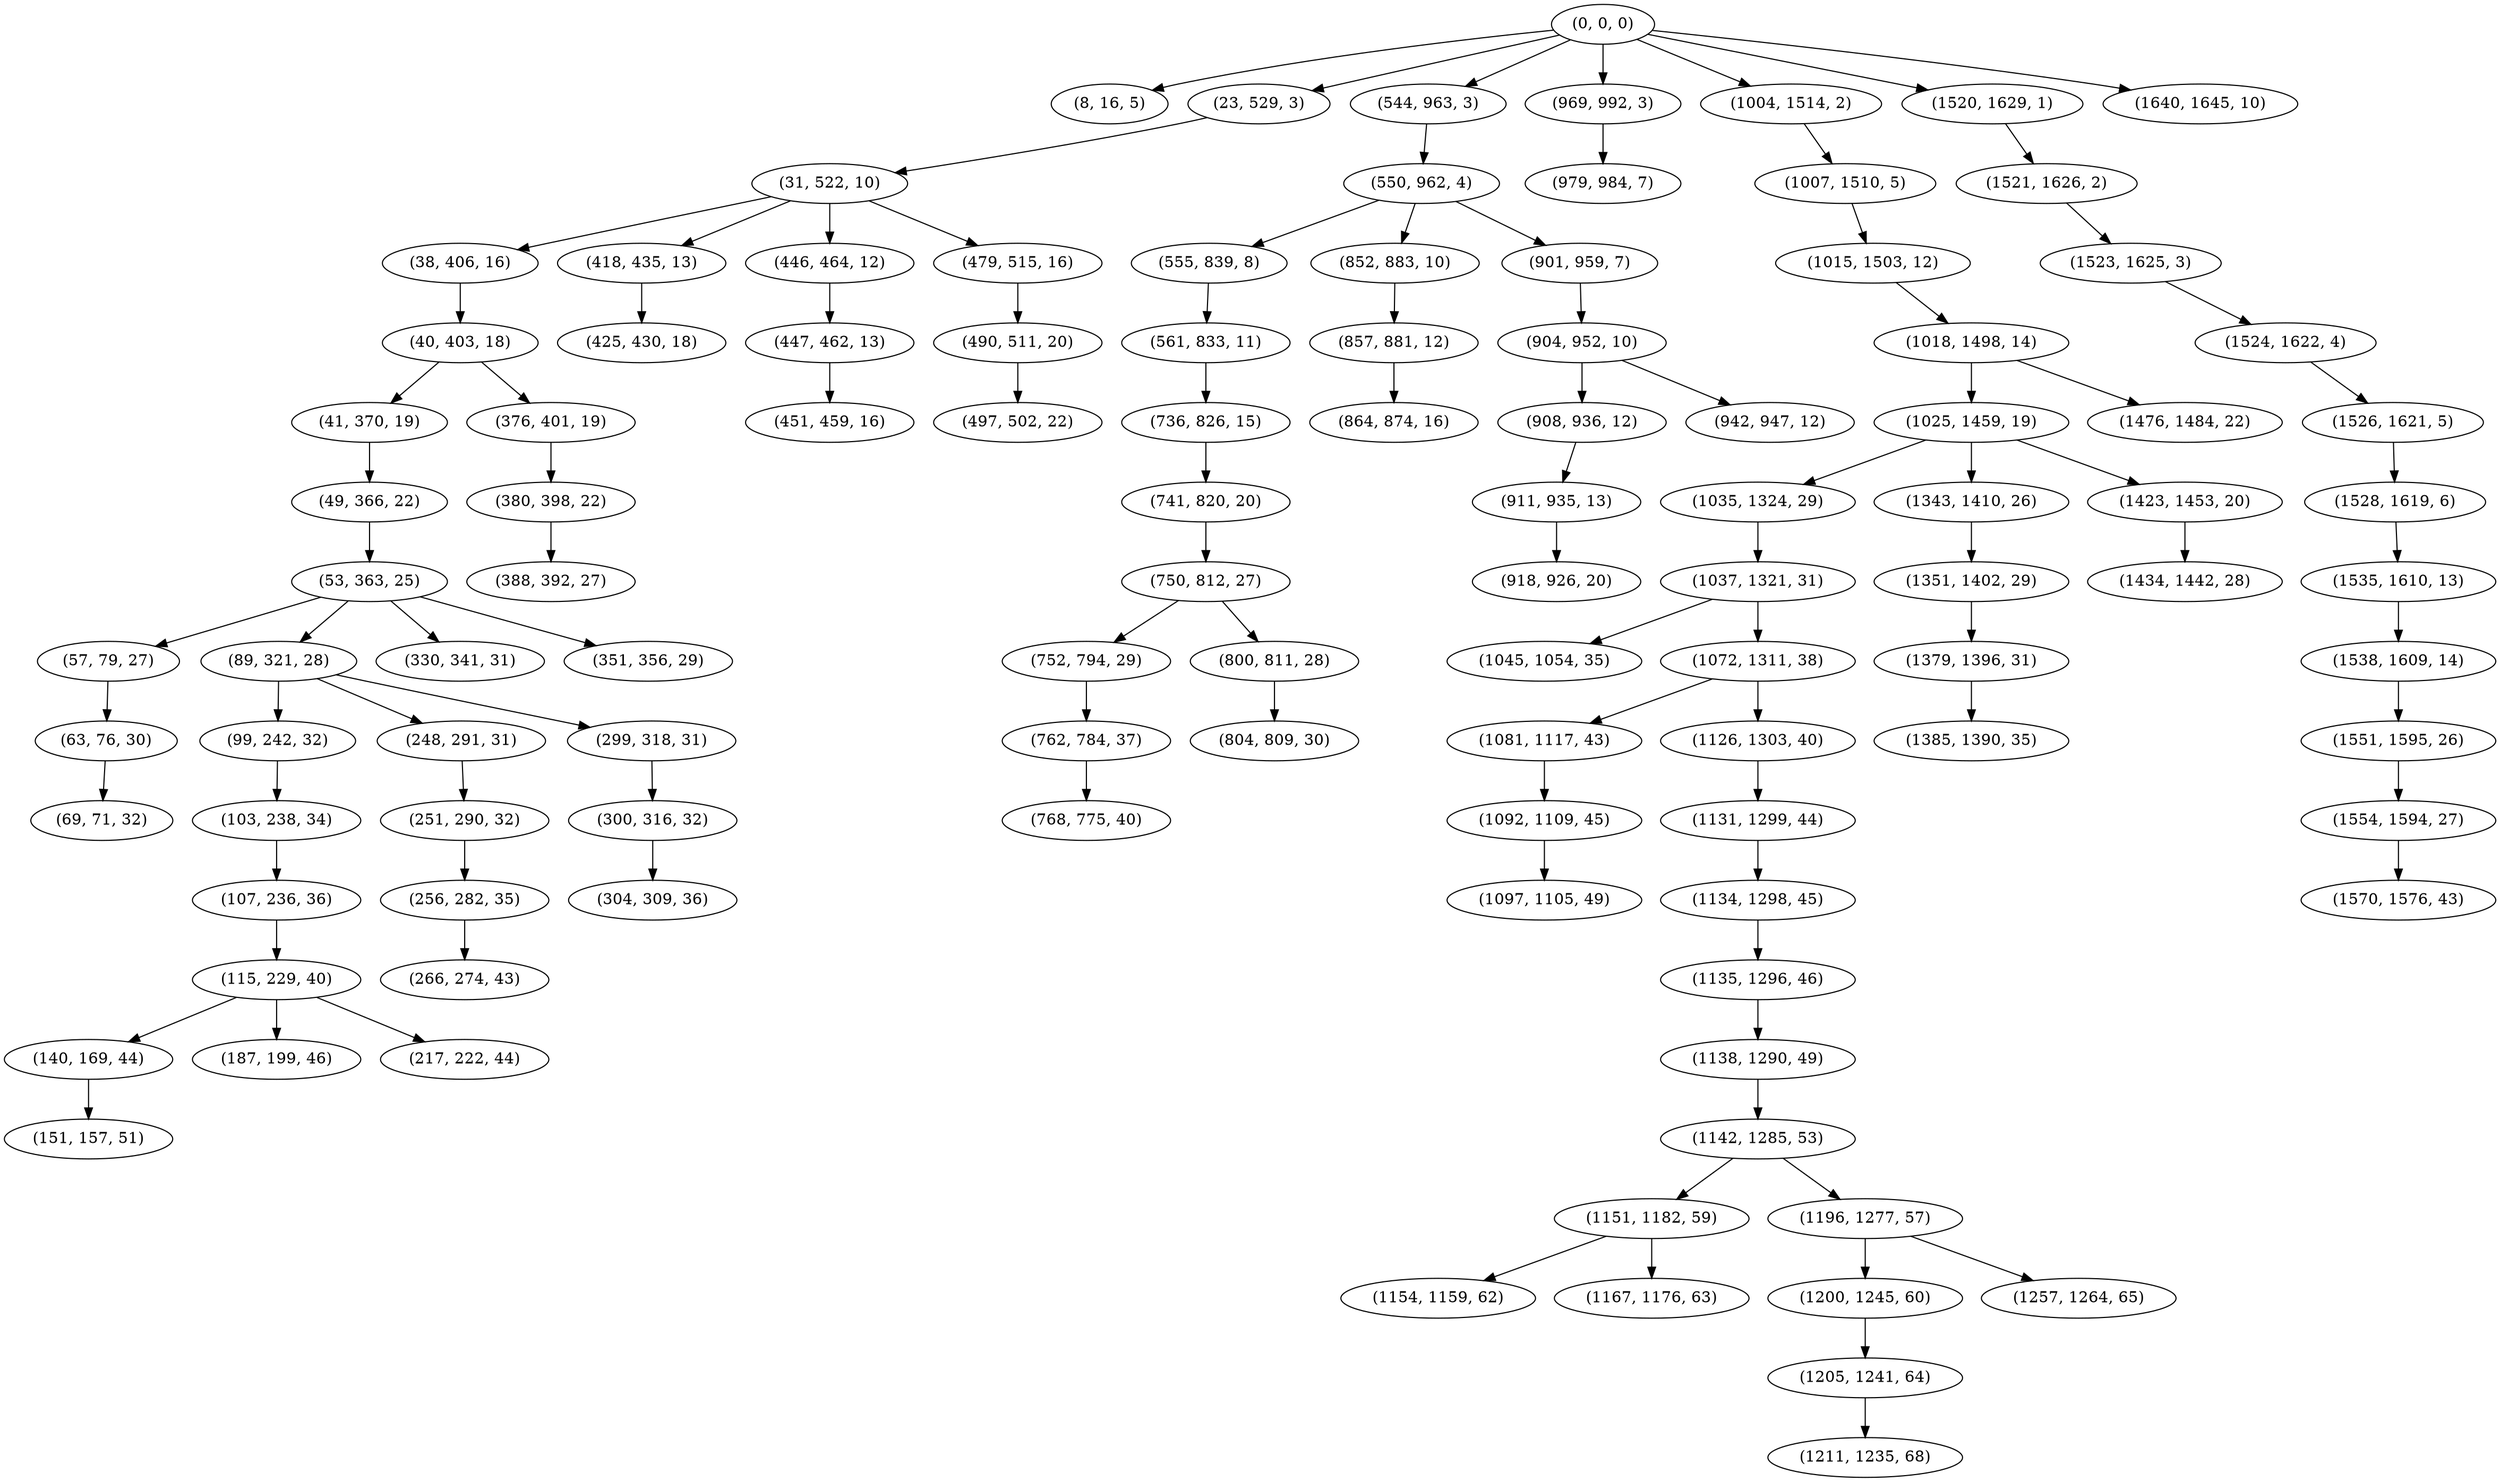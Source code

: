 digraph tree {
    "(0, 0, 0)";
    "(8, 16, 5)";
    "(23, 529, 3)";
    "(31, 522, 10)";
    "(38, 406, 16)";
    "(40, 403, 18)";
    "(41, 370, 19)";
    "(49, 366, 22)";
    "(53, 363, 25)";
    "(57, 79, 27)";
    "(63, 76, 30)";
    "(69, 71, 32)";
    "(89, 321, 28)";
    "(99, 242, 32)";
    "(103, 238, 34)";
    "(107, 236, 36)";
    "(115, 229, 40)";
    "(140, 169, 44)";
    "(151, 157, 51)";
    "(187, 199, 46)";
    "(217, 222, 44)";
    "(248, 291, 31)";
    "(251, 290, 32)";
    "(256, 282, 35)";
    "(266, 274, 43)";
    "(299, 318, 31)";
    "(300, 316, 32)";
    "(304, 309, 36)";
    "(330, 341, 31)";
    "(351, 356, 29)";
    "(376, 401, 19)";
    "(380, 398, 22)";
    "(388, 392, 27)";
    "(418, 435, 13)";
    "(425, 430, 18)";
    "(446, 464, 12)";
    "(447, 462, 13)";
    "(451, 459, 16)";
    "(479, 515, 16)";
    "(490, 511, 20)";
    "(497, 502, 22)";
    "(544, 963, 3)";
    "(550, 962, 4)";
    "(555, 839, 8)";
    "(561, 833, 11)";
    "(736, 826, 15)";
    "(741, 820, 20)";
    "(750, 812, 27)";
    "(752, 794, 29)";
    "(762, 784, 37)";
    "(768, 775, 40)";
    "(800, 811, 28)";
    "(804, 809, 30)";
    "(852, 883, 10)";
    "(857, 881, 12)";
    "(864, 874, 16)";
    "(901, 959, 7)";
    "(904, 952, 10)";
    "(908, 936, 12)";
    "(911, 935, 13)";
    "(918, 926, 20)";
    "(942, 947, 12)";
    "(969, 992, 3)";
    "(979, 984, 7)";
    "(1004, 1514, 2)";
    "(1007, 1510, 5)";
    "(1015, 1503, 12)";
    "(1018, 1498, 14)";
    "(1025, 1459, 19)";
    "(1035, 1324, 29)";
    "(1037, 1321, 31)";
    "(1045, 1054, 35)";
    "(1072, 1311, 38)";
    "(1081, 1117, 43)";
    "(1092, 1109, 45)";
    "(1097, 1105, 49)";
    "(1126, 1303, 40)";
    "(1131, 1299, 44)";
    "(1134, 1298, 45)";
    "(1135, 1296, 46)";
    "(1138, 1290, 49)";
    "(1142, 1285, 53)";
    "(1151, 1182, 59)";
    "(1154, 1159, 62)";
    "(1167, 1176, 63)";
    "(1196, 1277, 57)";
    "(1200, 1245, 60)";
    "(1205, 1241, 64)";
    "(1211, 1235, 68)";
    "(1257, 1264, 65)";
    "(1343, 1410, 26)";
    "(1351, 1402, 29)";
    "(1379, 1396, 31)";
    "(1385, 1390, 35)";
    "(1423, 1453, 20)";
    "(1434, 1442, 28)";
    "(1476, 1484, 22)";
    "(1520, 1629, 1)";
    "(1521, 1626, 2)";
    "(1523, 1625, 3)";
    "(1524, 1622, 4)";
    "(1526, 1621, 5)";
    "(1528, 1619, 6)";
    "(1535, 1610, 13)";
    "(1538, 1609, 14)";
    "(1551, 1595, 26)";
    "(1554, 1594, 27)";
    "(1570, 1576, 43)";
    "(1640, 1645, 10)";
    "(0, 0, 0)" -> "(8, 16, 5)";
    "(0, 0, 0)" -> "(23, 529, 3)";
    "(0, 0, 0)" -> "(544, 963, 3)";
    "(0, 0, 0)" -> "(969, 992, 3)";
    "(0, 0, 0)" -> "(1004, 1514, 2)";
    "(0, 0, 0)" -> "(1520, 1629, 1)";
    "(0, 0, 0)" -> "(1640, 1645, 10)";
    "(23, 529, 3)" -> "(31, 522, 10)";
    "(31, 522, 10)" -> "(38, 406, 16)";
    "(31, 522, 10)" -> "(418, 435, 13)";
    "(31, 522, 10)" -> "(446, 464, 12)";
    "(31, 522, 10)" -> "(479, 515, 16)";
    "(38, 406, 16)" -> "(40, 403, 18)";
    "(40, 403, 18)" -> "(41, 370, 19)";
    "(40, 403, 18)" -> "(376, 401, 19)";
    "(41, 370, 19)" -> "(49, 366, 22)";
    "(49, 366, 22)" -> "(53, 363, 25)";
    "(53, 363, 25)" -> "(57, 79, 27)";
    "(53, 363, 25)" -> "(89, 321, 28)";
    "(53, 363, 25)" -> "(330, 341, 31)";
    "(53, 363, 25)" -> "(351, 356, 29)";
    "(57, 79, 27)" -> "(63, 76, 30)";
    "(63, 76, 30)" -> "(69, 71, 32)";
    "(89, 321, 28)" -> "(99, 242, 32)";
    "(89, 321, 28)" -> "(248, 291, 31)";
    "(89, 321, 28)" -> "(299, 318, 31)";
    "(99, 242, 32)" -> "(103, 238, 34)";
    "(103, 238, 34)" -> "(107, 236, 36)";
    "(107, 236, 36)" -> "(115, 229, 40)";
    "(115, 229, 40)" -> "(140, 169, 44)";
    "(115, 229, 40)" -> "(187, 199, 46)";
    "(115, 229, 40)" -> "(217, 222, 44)";
    "(140, 169, 44)" -> "(151, 157, 51)";
    "(248, 291, 31)" -> "(251, 290, 32)";
    "(251, 290, 32)" -> "(256, 282, 35)";
    "(256, 282, 35)" -> "(266, 274, 43)";
    "(299, 318, 31)" -> "(300, 316, 32)";
    "(300, 316, 32)" -> "(304, 309, 36)";
    "(376, 401, 19)" -> "(380, 398, 22)";
    "(380, 398, 22)" -> "(388, 392, 27)";
    "(418, 435, 13)" -> "(425, 430, 18)";
    "(446, 464, 12)" -> "(447, 462, 13)";
    "(447, 462, 13)" -> "(451, 459, 16)";
    "(479, 515, 16)" -> "(490, 511, 20)";
    "(490, 511, 20)" -> "(497, 502, 22)";
    "(544, 963, 3)" -> "(550, 962, 4)";
    "(550, 962, 4)" -> "(555, 839, 8)";
    "(550, 962, 4)" -> "(852, 883, 10)";
    "(550, 962, 4)" -> "(901, 959, 7)";
    "(555, 839, 8)" -> "(561, 833, 11)";
    "(561, 833, 11)" -> "(736, 826, 15)";
    "(736, 826, 15)" -> "(741, 820, 20)";
    "(741, 820, 20)" -> "(750, 812, 27)";
    "(750, 812, 27)" -> "(752, 794, 29)";
    "(750, 812, 27)" -> "(800, 811, 28)";
    "(752, 794, 29)" -> "(762, 784, 37)";
    "(762, 784, 37)" -> "(768, 775, 40)";
    "(800, 811, 28)" -> "(804, 809, 30)";
    "(852, 883, 10)" -> "(857, 881, 12)";
    "(857, 881, 12)" -> "(864, 874, 16)";
    "(901, 959, 7)" -> "(904, 952, 10)";
    "(904, 952, 10)" -> "(908, 936, 12)";
    "(904, 952, 10)" -> "(942, 947, 12)";
    "(908, 936, 12)" -> "(911, 935, 13)";
    "(911, 935, 13)" -> "(918, 926, 20)";
    "(969, 992, 3)" -> "(979, 984, 7)";
    "(1004, 1514, 2)" -> "(1007, 1510, 5)";
    "(1007, 1510, 5)" -> "(1015, 1503, 12)";
    "(1015, 1503, 12)" -> "(1018, 1498, 14)";
    "(1018, 1498, 14)" -> "(1025, 1459, 19)";
    "(1018, 1498, 14)" -> "(1476, 1484, 22)";
    "(1025, 1459, 19)" -> "(1035, 1324, 29)";
    "(1025, 1459, 19)" -> "(1343, 1410, 26)";
    "(1025, 1459, 19)" -> "(1423, 1453, 20)";
    "(1035, 1324, 29)" -> "(1037, 1321, 31)";
    "(1037, 1321, 31)" -> "(1045, 1054, 35)";
    "(1037, 1321, 31)" -> "(1072, 1311, 38)";
    "(1072, 1311, 38)" -> "(1081, 1117, 43)";
    "(1072, 1311, 38)" -> "(1126, 1303, 40)";
    "(1081, 1117, 43)" -> "(1092, 1109, 45)";
    "(1092, 1109, 45)" -> "(1097, 1105, 49)";
    "(1126, 1303, 40)" -> "(1131, 1299, 44)";
    "(1131, 1299, 44)" -> "(1134, 1298, 45)";
    "(1134, 1298, 45)" -> "(1135, 1296, 46)";
    "(1135, 1296, 46)" -> "(1138, 1290, 49)";
    "(1138, 1290, 49)" -> "(1142, 1285, 53)";
    "(1142, 1285, 53)" -> "(1151, 1182, 59)";
    "(1142, 1285, 53)" -> "(1196, 1277, 57)";
    "(1151, 1182, 59)" -> "(1154, 1159, 62)";
    "(1151, 1182, 59)" -> "(1167, 1176, 63)";
    "(1196, 1277, 57)" -> "(1200, 1245, 60)";
    "(1196, 1277, 57)" -> "(1257, 1264, 65)";
    "(1200, 1245, 60)" -> "(1205, 1241, 64)";
    "(1205, 1241, 64)" -> "(1211, 1235, 68)";
    "(1343, 1410, 26)" -> "(1351, 1402, 29)";
    "(1351, 1402, 29)" -> "(1379, 1396, 31)";
    "(1379, 1396, 31)" -> "(1385, 1390, 35)";
    "(1423, 1453, 20)" -> "(1434, 1442, 28)";
    "(1520, 1629, 1)" -> "(1521, 1626, 2)";
    "(1521, 1626, 2)" -> "(1523, 1625, 3)";
    "(1523, 1625, 3)" -> "(1524, 1622, 4)";
    "(1524, 1622, 4)" -> "(1526, 1621, 5)";
    "(1526, 1621, 5)" -> "(1528, 1619, 6)";
    "(1528, 1619, 6)" -> "(1535, 1610, 13)";
    "(1535, 1610, 13)" -> "(1538, 1609, 14)";
    "(1538, 1609, 14)" -> "(1551, 1595, 26)";
    "(1551, 1595, 26)" -> "(1554, 1594, 27)";
    "(1554, 1594, 27)" -> "(1570, 1576, 43)";
}
